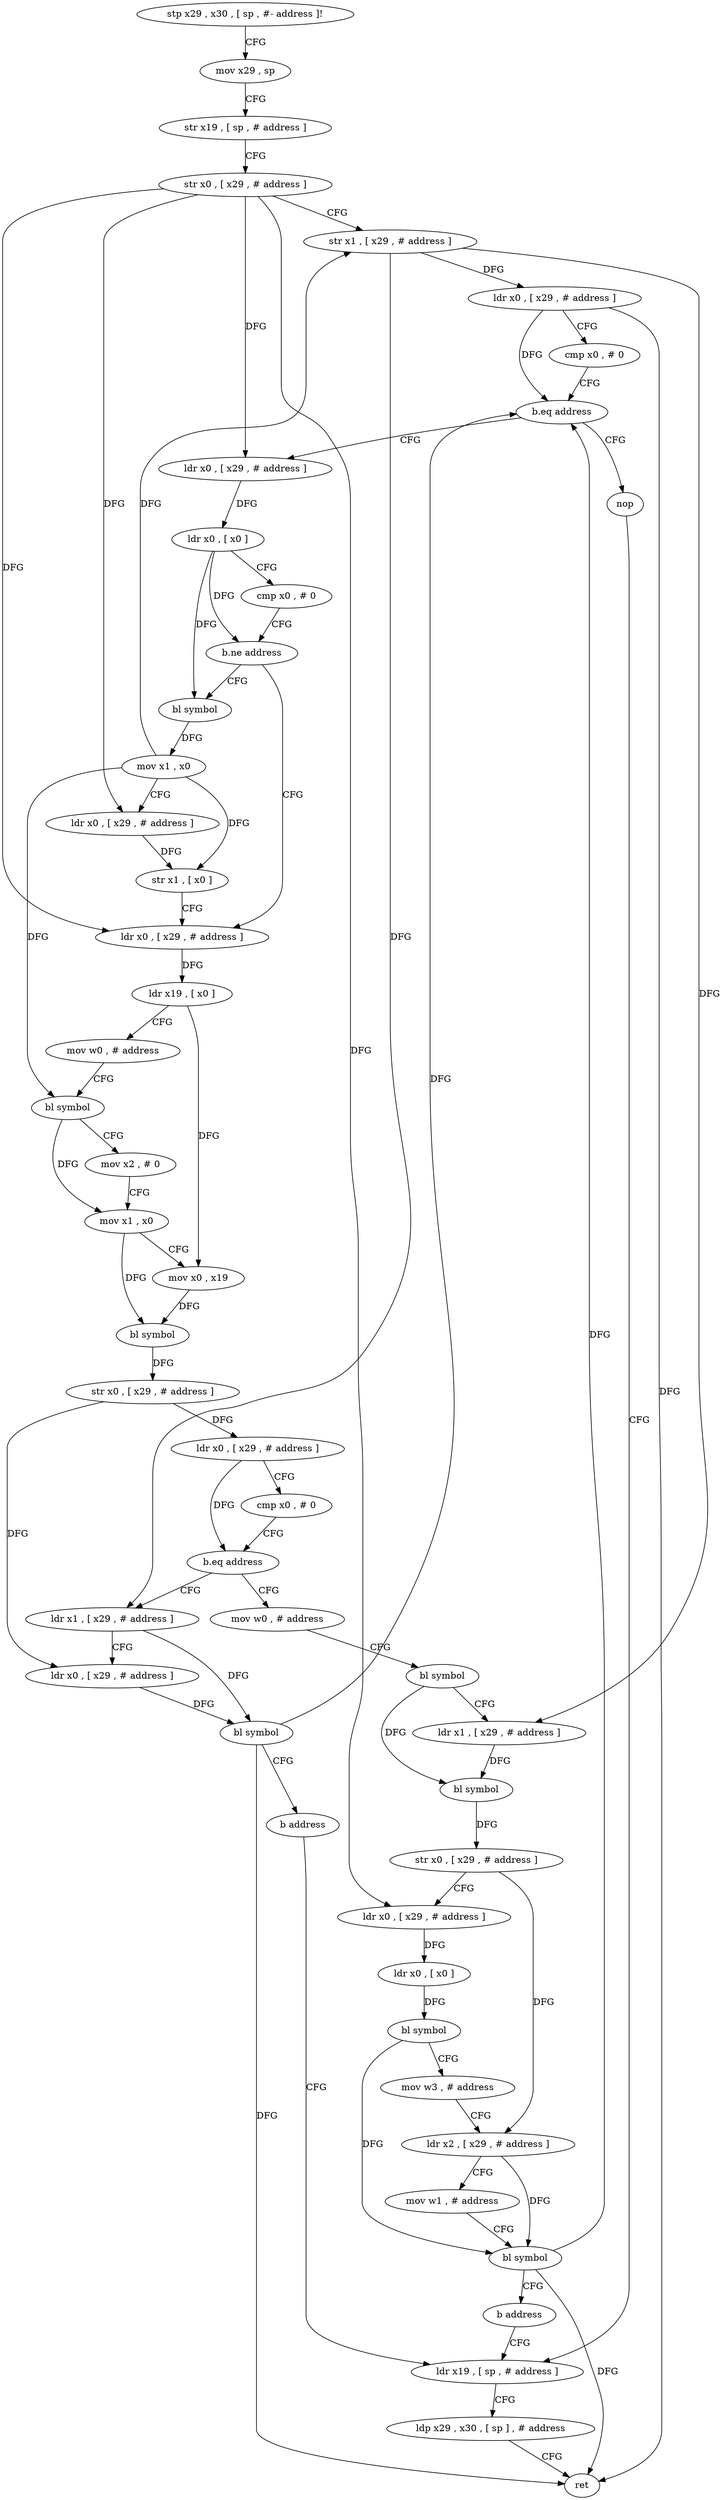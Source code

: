 digraph "func" {
"101808" [label = "stp x29 , x30 , [ sp , #- address ]!" ]
"101812" [label = "mov x29 , sp" ]
"101816" [label = "str x19 , [ sp , # address ]" ]
"101820" [label = "str x0 , [ x29 , # address ]" ]
"101824" [label = "str x1 , [ x29 , # address ]" ]
"101828" [label = "ldr x0 , [ x29 , # address ]" ]
"101832" [label = "cmp x0 , # 0" ]
"101836" [label = "b.eq address" ]
"101988" [label = "nop" ]
"101840" [label = "ldr x0 , [ x29 , # address ]" ]
"101992" [label = "ldr x19 , [ sp , # address ]" ]
"101844" [label = "ldr x0 , [ x0 ]" ]
"101848" [label = "cmp x0 , # 0" ]
"101852" [label = "b.ne address" ]
"101872" [label = "ldr x0 , [ x29 , # address ]" ]
"101856" [label = "bl symbol" ]
"101876" [label = "ldr x19 , [ x0 ]" ]
"101880" [label = "mov w0 , # address" ]
"101884" [label = "bl symbol" ]
"101888" [label = "mov x2 , # 0" ]
"101892" [label = "mov x1 , x0" ]
"101896" [label = "mov x0 , x19" ]
"101900" [label = "bl symbol" ]
"101904" [label = "str x0 , [ x29 , # address ]" ]
"101908" [label = "ldr x0 , [ x29 , # address ]" ]
"101912" [label = "cmp x0 , # 0" ]
"101916" [label = "b.eq address" ]
"101936" [label = "mov w0 , # address" ]
"101920" [label = "ldr x1 , [ x29 , # address ]" ]
"101860" [label = "mov x1 , x0" ]
"101864" [label = "ldr x0 , [ x29 , # address ]" ]
"101868" [label = "str x1 , [ x0 ]" ]
"101940" [label = "bl symbol" ]
"101944" [label = "ldr x1 , [ x29 , # address ]" ]
"101948" [label = "bl symbol" ]
"101952" [label = "str x0 , [ x29 , # address ]" ]
"101956" [label = "ldr x0 , [ x29 , # address ]" ]
"101960" [label = "ldr x0 , [ x0 ]" ]
"101964" [label = "bl symbol" ]
"101968" [label = "mov w3 , # address" ]
"101972" [label = "ldr x2 , [ x29 , # address ]" ]
"101976" [label = "mov w1 , # address" ]
"101980" [label = "bl symbol" ]
"101984" [label = "b address" ]
"101924" [label = "ldr x0 , [ x29 , # address ]" ]
"101928" [label = "bl symbol" ]
"101932" [label = "b address" ]
"101996" [label = "ldp x29 , x30 , [ sp ] , # address" ]
"102000" [label = "ret" ]
"101808" -> "101812" [ label = "CFG" ]
"101812" -> "101816" [ label = "CFG" ]
"101816" -> "101820" [ label = "CFG" ]
"101820" -> "101824" [ label = "CFG" ]
"101820" -> "101840" [ label = "DFG" ]
"101820" -> "101872" [ label = "DFG" ]
"101820" -> "101864" [ label = "DFG" ]
"101820" -> "101956" [ label = "DFG" ]
"101824" -> "101828" [ label = "DFG" ]
"101824" -> "101944" [ label = "DFG" ]
"101824" -> "101920" [ label = "DFG" ]
"101828" -> "101832" [ label = "CFG" ]
"101828" -> "101836" [ label = "DFG" ]
"101828" -> "102000" [ label = "DFG" ]
"101832" -> "101836" [ label = "CFG" ]
"101836" -> "101988" [ label = "CFG" ]
"101836" -> "101840" [ label = "CFG" ]
"101988" -> "101992" [ label = "CFG" ]
"101840" -> "101844" [ label = "DFG" ]
"101992" -> "101996" [ label = "CFG" ]
"101844" -> "101848" [ label = "CFG" ]
"101844" -> "101852" [ label = "DFG" ]
"101844" -> "101856" [ label = "DFG" ]
"101848" -> "101852" [ label = "CFG" ]
"101852" -> "101872" [ label = "CFG" ]
"101852" -> "101856" [ label = "CFG" ]
"101872" -> "101876" [ label = "DFG" ]
"101856" -> "101860" [ label = "DFG" ]
"101876" -> "101880" [ label = "CFG" ]
"101876" -> "101896" [ label = "DFG" ]
"101880" -> "101884" [ label = "CFG" ]
"101884" -> "101888" [ label = "CFG" ]
"101884" -> "101892" [ label = "DFG" ]
"101888" -> "101892" [ label = "CFG" ]
"101892" -> "101896" [ label = "CFG" ]
"101892" -> "101900" [ label = "DFG" ]
"101896" -> "101900" [ label = "DFG" ]
"101900" -> "101904" [ label = "DFG" ]
"101904" -> "101908" [ label = "DFG" ]
"101904" -> "101924" [ label = "DFG" ]
"101908" -> "101912" [ label = "CFG" ]
"101908" -> "101916" [ label = "DFG" ]
"101912" -> "101916" [ label = "CFG" ]
"101916" -> "101936" [ label = "CFG" ]
"101916" -> "101920" [ label = "CFG" ]
"101936" -> "101940" [ label = "CFG" ]
"101920" -> "101924" [ label = "CFG" ]
"101920" -> "101928" [ label = "DFG" ]
"101860" -> "101864" [ label = "CFG" ]
"101860" -> "101824" [ label = "DFG" ]
"101860" -> "101884" [ label = "DFG" ]
"101860" -> "101868" [ label = "DFG" ]
"101864" -> "101868" [ label = "DFG" ]
"101868" -> "101872" [ label = "CFG" ]
"101940" -> "101944" [ label = "CFG" ]
"101940" -> "101948" [ label = "DFG" ]
"101944" -> "101948" [ label = "DFG" ]
"101948" -> "101952" [ label = "DFG" ]
"101952" -> "101956" [ label = "CFG" ]
"101952" -> "101972" [ label = "DFG" ]
"101956" -> "101960" [ label = "DFG" ]
"101960" -> "101964" [ label = "DFG" ]
"101964" -> "101968" [ label = "CFG" ]
"101964" -> "101980" [ label = "DFG" ]
"101968" -> "101972" [ label = "CFG" ]
"101972" -> "101976" [ label = "CFG" ]
"101972" -> "101980" [ label = "DFG" ]
"101976" -> "101980" [ label = "CFG" ]
"101980" -> "101984" [ label = "CFG" ]
"101980" -> "101836" [ label = "DFG" ]
"101980" -> "102000" [ label = "DFG" ]
"101984" -> "101992" [ label = "CFG" ]
"101924" -> "101928" [ label = "DFG" ]
"101928" -> "101932" [ label = "CFG" ]
"101928" -> "101836" [ label = "DFG" ]
"101928" -> "102000" [ label = "DFG" ]
"101932" -> "101992" [ label = "CFG" ]
"101996" -> "102000" [ label = "CFG" ]
}
